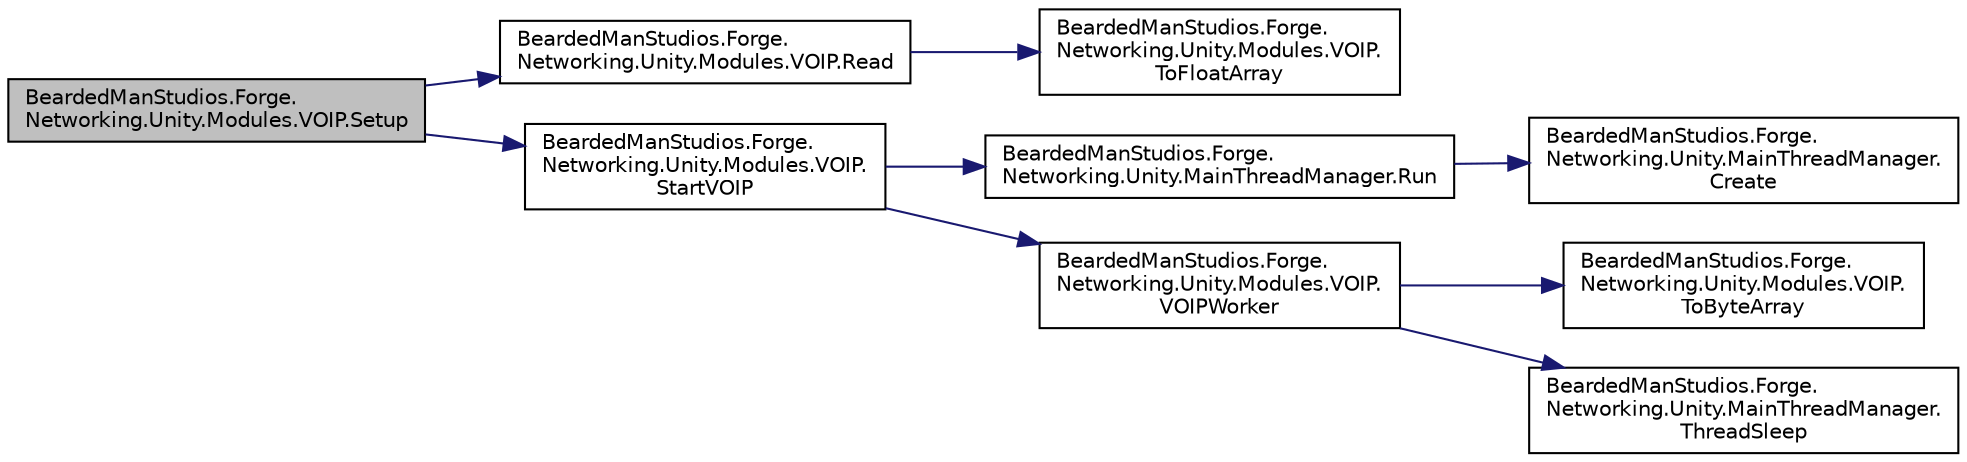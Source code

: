 digraph "BeardedManStudios.Forge.Networking.Unity.Modules.VOIP.Setup"
{
 // LATEX_PDF_SIZE
  edge [fontname="Helvetica",fontsize="10",labelfontname="Helvetica",labelfontsize="10"];
  node [fontname="Helvetica",fontsize="10",shape=record];
  rankdir="LR";
  Node10 [label="BeardedManStudios.Forge.\lNetworking.Unity.Modules.VOIP.Setup",height=0.2,width=0.4,color="black", fillcolor="grey75", style="filled", fontcolor="black",tooltip=" "];
  Node10 -> Node11 [color="midnightblue",fontsize="10",style="solid",fontname="Helvetica"];
  Node11 [label="BeardedManStudios.Forge.\lNetworking.Unity.Modules.VOIP.Read",height=0.2,width=0.4,color="black", fillcolor="white", style="filled",URL="$class_bearded_man_studios_1_1_forge_1_1_networking_1_1_unity_1_1_modules_1_1_v_o_i_p.html#a0e83c7795b6ac7aa01d9577def2df0ce",tooltip=" "];
  Node11 -> Node12 [color="midnightblue",fontsize="10",style="solid",fontname="Helvetica"];
  Node12 [label="BeardedManStudios.Forge.\lNetworking.Unity.Modules.VOIP.\lToFloatArray",height=0.2,width=0.4,color="black", fillcolor="white", style="filled",URL="$class_bearded_man_studios_1_1_forge_1_1_networking_1_1_unity_1_1_modules_1_1_v_o_i_p.html#a9619d4a37dc04185effbf8de1dd80117",tooltip=" "];
  Node10 -> Node13 [color="midnightblue",fontsize="10",style="solid",fontname="Helvetica"];
  Node13 [label="BeardedManStudios.Forge.\lNetworking.Unity.Modules.VOIP.\lStartVOIP",height=0.2,width=0.4,color="black", fillcolor="white", style="filled",URL="$class_bearded_man_studios_1_1_forge_1_1_networking_1_1_unity_1_1_modules_1_1_v_o_i_p.html#a4bbacdc383161d7ed1d1c3669c1e6a44",tooltip=" "];
  Node13 -> Node14 [color="midnightblue",fontsize="10",style="solid",fontname="Helvetica"];
  Node14 [label="BeardedManStudios.Forge.\lNetworking.Unity.MainThreadManager.Run",height=0.2,width=0.4,color="black", fillcolor="white", style="filled",URL="$class_bearded_man_studios_1_1_forge_1_1_networking_1_1_unity_1_1_main_thread_manager.html#a7af2419cbe4e68c03830072a2fb535b8",tooltip="Add a function to the list of functions to call on the main thread via the Update function"];
  Node14 -> Node15 [color="midnightblue",fontsize="10",style="solid",fontname="Helvetica"];
  Node15 [label="BeardedManStudios.Forge.\lNetworking.Unity.MainThreadManager.\lCreate",height=0.2,width=0.4,color="black", fillcolor="white", style="filled",URL="$class_bearded_man_studios_1_1_forge_1_1_networking_1_1_unity_1_1_main_thread_manager.html#a1c20676eb649b3ce5d53a15f1d57c7e4",tooltip="This will create a main thread manager if one is not already created"];
  Node13 -> Node16 [color="midnightblue",fontsize="10",style="solid",fontname="Helvetica"];
  Node16 [label="BeardedManStudios.Forge.\lNetworking.Unity.Modules.VOIP.\lVOIPWorker",height=0.2,width=0.4,color="black", fillcolor="white", style="filled",URL="$class_bearded_man_studios_1_1_forge_1_1_networking_1_1_unity_1_1_modules_1_1_v_o_i_p.html#a8a98fef5b75794b3663afe0e077829ee",tooltip=" "];
  Node16 -> Node17 [color="midnightblue",fontsize="10",style="solid",fontname="Helvetica"];
  Node17 [label="BeardedManStudios.Forge.\lNetworking.Unity.Modules.VOIP.\lToByteArray",height=0.2,width=0.4,color="black", fillcolor="white", style="filled",URL="$class_bearded_man_studios_1_1_forge_1_1_networking_1_1_unity_1_1_modules_1_1_v_o_i_p.html#a710f78075f3ff971bb03b8d5c802a54d",tooltip=" "];
  Node16 -> Node18 [color="midnightblue",fontsize="10",style="solid",fontname="Helvetica"];
  Node18 [label="BeardedManStudios.Forge.\lNetworking.Unity.MainThreadManager.\lThreadSleep",height=0.2,width=0.4,color="black", fillcolor="white", style="filled",URL="$class_bearded_man_studios_1_1_forge_1_1_networking_1_1_unity_1_1_main_thread_manager.html#ae2446c139bb39ebd7f88f3f11528fc76",tooltip=" "];
}
